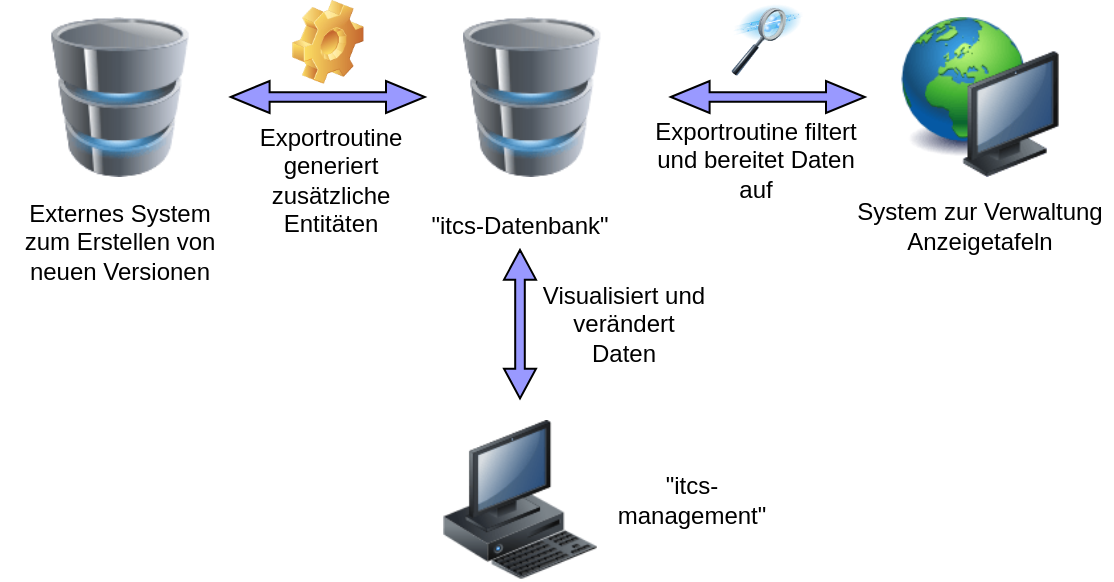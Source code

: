 <mxfile>
    <diagram id="UjwIs3UREq_Xr7HcM-xB" name="Page-1">
        <mxGraphModel dx="1296" dy="914" grid="1" gridSize="10" guides="1" tooltips="1" connect="1" arrows="1" fold="1" page="0" pageScale="1" pageWidth="850" pageHeight="1100" background="none" math="0" shadow="0">
            <root>
                <mxCell id="0"/>
                <mxCell id="1" parent="0"/>
                <mxCell id="3" value="Externes System&lt;div&gt;zum Erstellen von neuen Versionen&lt;/div&gt;" style="text;html=1;align=center;verticalAlign=middle;whiteSpace=wrap;rounded=0;" parent="1" vertex="1">
                    <mxGeometry x="100" y="200.73" width="120" height="60" as="geometry"/>
                </mxCell>
                <mxCell id="5" value="&quot;itcs-Datenbank&quot;" style="text;html=1;align=center;verticalAlign=middle;whiteSpace=wrap;rounded=0;" parent="1" vertex="1">
                    <mxGeometry x="299" y="200.73" width="122" height="45" as="geometry"/>
                </mxCell>
                <mxCell id="7" value="System zur Verwaltung Anzeigetafeln" style="text;html=1;align=center;verticalAlign=middle;whiteSpace=wrap;rounded=0;" parent="1" vertex="1">
                    <mxGeometry x="524" y="200.73" width="132" height="45" as="geometry"/>
                </mxCell>
                <mxCell id="9" value="" style="image;html=1;image=img/lib/clip_art/computers/Database_128x128.png" parent="1" vertex="1">
                    <mxGeometry x="120" y="118.5" width="80" height="80" as="geometry"/>
                </mxCell>
                <mxCell id="10" value="" style="image;html=1;image=img/lib/clip_art/computers/Database_128x128.png" parent="1" vertex="1">
                    <mxGeometry x="325.9" y="118.5" width="80" height="80" as="geometry"/>
                </mxCell>
                <mxCell id="12" value="" style="image;html=1;image=img/lib/clip_art/computers/Workstation_128x128.png" parent="1" vertex="1">
                    <mxGeometry x="320" y="320" width="80" height="80" as="geometry"/>
                </mxCell>
                <mxCell id="13" value="" style="shape=doubleArrow;direction=south;whiteSpace=wrap;html=1;fillColor=#9999FF;" parent="1" vertex="1">
                    <mxGeometry x="352" y="234.96" width="16" height="74.27" as="geometry"/>
                </mxCell>
                <mxCell id="14" value="&quot;itcs-management&quot;" style="text;html=1;align=center;verticalAlign=middle;whiteSpace=wrap;rounded=0;" parent="1" vertex="1">
                    <mxGeometry x="405.9" y="340" width="80" height="40" as="geometry"/>
                </mxCell>
                <mxCell id="15" value="Visualisiert und verändert Daten" style="text;html=1;align=center;verticalAlign=middle;whiteSpace=wrap;rounded=0;" parent="1" vertex="1">
                    <mxGeometry x="368" y="257.1" width="87.9" height="30" as="geometry"/>
                </mxCell>
                <mxCell id="16" value="" style="shape=doubleArrow;direction=south;whiteSpace=wrap;html=1;fillColor=#9999FF;rotation=-90;" parent="1" vertex="1">
                    <mxGeometry x="255.9" y="110" width="16" height="97" as="geometry"/>
                </mxCell>
                <mxCell id="17" value="" style="image;html=1;image=img/lib/clip_art/computers/Data_Filtering_128x128.png" parent="1" vertex="1">
                    <mxGeometry x="465.9" y="110" width="36" height="40" as="geometry"/>
                </mxCell>
                <mxCell id="18" value="" style="shape=doubleArrow;direction=south;whiteSpace=wrap;html=1;fillColor=#9999FF;rotation=-90;" parent="1" vertex="1">
                    <mxGeometry x="475.9" y="110" width="16" height="97" as="geometry"/>
                </mxCell>
                <mxCell id="19" value="Exportroutine filtert und bereitet Daten auf" style="text;html=1;align=center;verticalAlign=middle;whiteSpace=wrap;rounded=0;" parent="1" vertex="1">
                    <mxGeometry x="425" y="170" width="106.1" height="40" as="geometry"/>
                </mxCell>
                <mxCell id="21" value="" style="image;html=1;image=img/lib/clip_art/computers/Network_128x128.png" parent="1" vertex="1">
                    <mxGeometry x="550" y="118.5" width="80" height="80" as="geometry"/>
                </mxCell>
                <mxCell id="22" value="Exportroutine&lt;div&gt;generiert zusätzliche Entitäten&lt;/div&gt;" style="text;html=1;align=center;verticalAlign=middle;whiteSpace=wrap;rounded=0;" parent="1" vertex="1">
                    <mxGeometry x="210.85" y="180" width="109.15" height="40" as="geometry"/>
                </mxCell>
                <mxCell id="23" value="" style="shape=image;html=1;verticalLabelPosition=bottom;verticalAlign=top;imageAspect=1;aspect=fixed;image=img/clipart/Gear_128x128.png" parent="1" vertex="1">
                    <mxGeometry x="246" y="110" width="35.8" height="42" as="geometry"/>
                </mxCell>
            </root>
        </mxGraphModel>
    </diagram>
</mxfile>